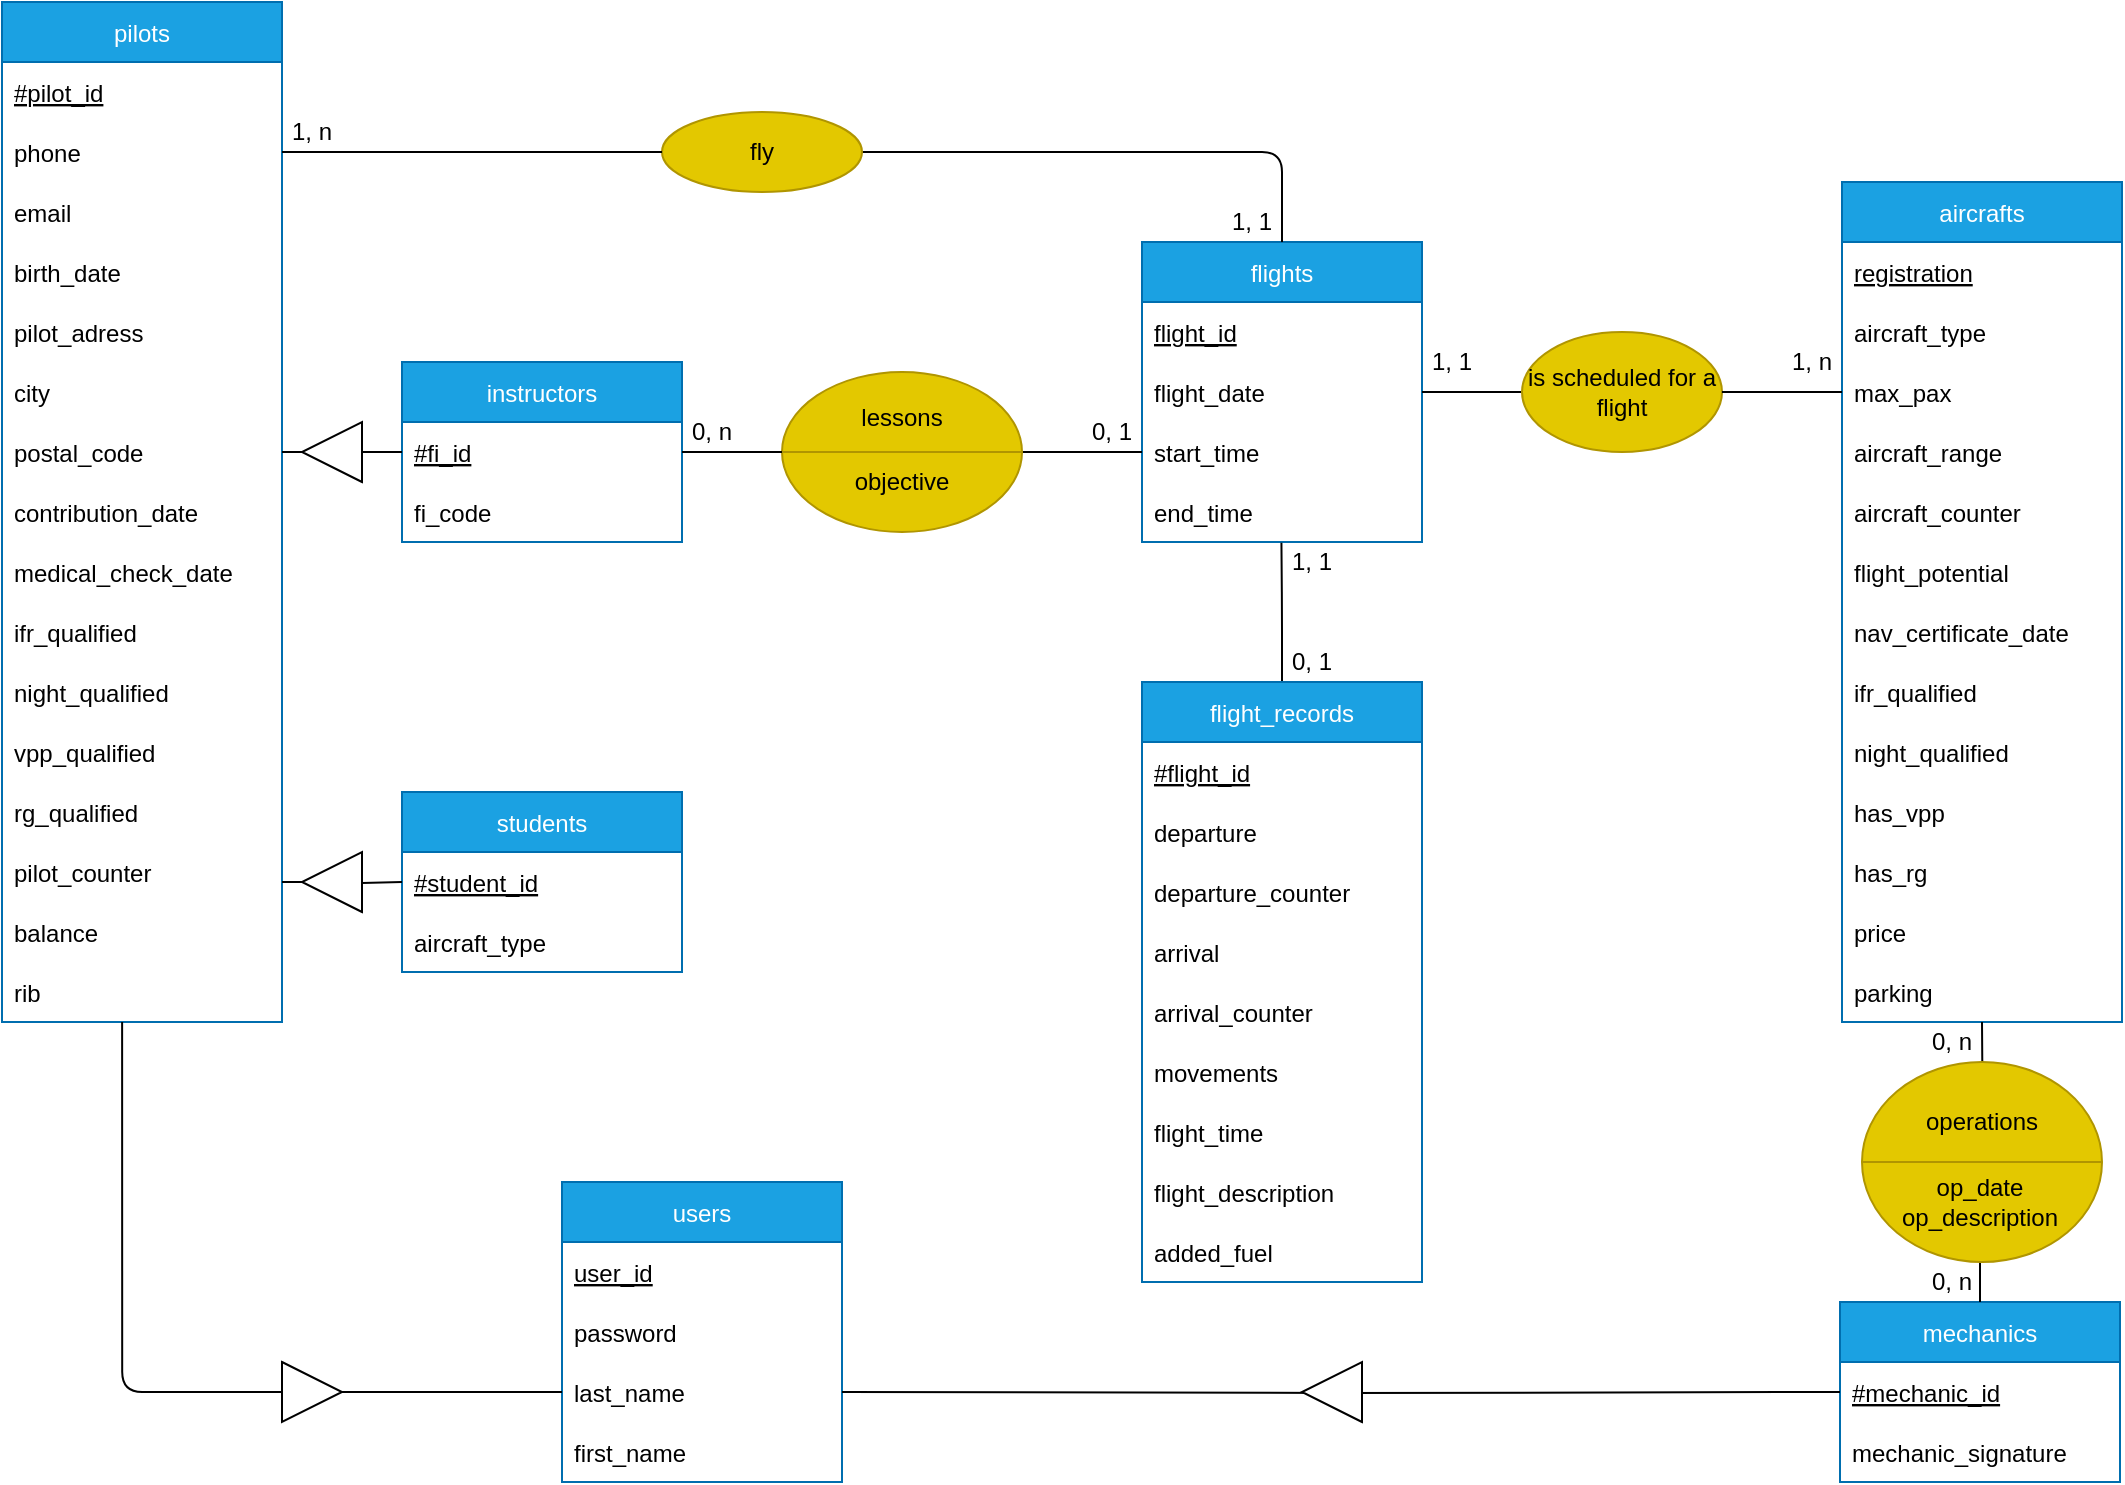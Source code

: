 <mxfile version="20.3.0" type="device"><diagram id="kAW9klxOi-WleZFakdpH" name="Page-1"><mxGraphModel dx="1148" dy="811" grid="1" gridSize="10" guides="1" tooltips="1" connect="1" arrows="1" fold="1" page="1" pageScale="1" pageWidth="1654" pageHeight="1169" math="0" shadow="0"><root><mxCell id="0"/><mxCell id="1" parent="0"/><mxCell id="x0U0oFPfZaiFmtQgRwpw-55" value="pilots" style="swimlane;fontStyle=0;childLayout=stackLayout;horizontal=1;startSize=30;horizontalStack=0;resizeParent=1;resizeParentMax=0;resizeLast=0;collapsible=1;marginBottom=0;fillColor=#1ba1e2;strokeColor=#006EAF;fontColor=#ffffff;" parent="1" vertex="1"><mxGeometry width="140" height="510" as="geometry"/></mxCell><mxCell id="nm3q8u3Qe69YSmtWsKVZ-3" value="#pilot_id" style="text;strokeColor=none;fillColor=none;align=left;verticalAlign=middle;spacingLeft=4;spacingRight=4;overflow=hidden;points=[[0,0.5],[1,0.5]];portConstraint=eastwest;rotatable=0;fontStyle=4" parent="x0U0oFPfZaiFmtQgRwpw-55" vertex="1"><mxGeometry y="30" width="140" height="30" as="geometry"/></mxCell><mxCell id="YoBACH92K0BUrHr2XnvJ-1" value="phone" style="text;strokeColor=none;fillColor=none;align=left;verticalAlign=middle;spacingLeft=4;spacingRight=4;overflow=hidden;points=[[0,0.5],[1,0.5]];portConstraint=eastwest;rotatable=0;" parent="x0U0oFPfZaiFmtQgRwpw-55" vertex="1"><mxGeometry y="60" width="140" height="30" as="geometry"/></mxCell><mxCell id="x0U0oFPfZaiFmtQgRwpw-73" value="email" style="text;strokeColor=none;fillColor=none;align=left;verticalAlign=middle;spacingLeft=4;spacingRight=4;overflow=hidden;points=[[0,0.5],[1,0.5]];portConstraint=eastwest;rotatable=0;" parent="x0U0oFPfZaiFmtQgRwpw-55" vertex="1"><mxGeometry y="90" width="140" height="30" as="geometry"/></mxCell><mxCell id="nm3q8u3Qe69YSmtWsKVZ-4" value="birth_date" style="text;strokeColor=none;fillColor=none;align=left;verticalAlign=middle;spacingLeft=4;spacingRight=4;overflow=hidden;points=[[0,0.5],[1,0.5]];portConstraint=eastwest;rotatable=0;" parent="x0U0oFPfZaiFmtQgRwpw-55" vertex="1"><mxGeometry y="120" width="140" height="30" as="geometry"/></mxCell><mxCell id="x0U0oFPfZaiFmtQgRwpw-61" value="pilot_adress" style="text;strokeColor=none;fillColor=none;align=left;verticalAlign=middle;spacingLeft=4;spacingRight=4;overflow=hidden;points=[[0,0.5],[1,0.5]];portConstraint=eastwest;rotatable=0;" parent="x0U0oFPfZaiFmtQgRwpw-55" vertex="1"><mxGeometry y="150" width="140" height="30" as="geometry"/></mxCell><mxCell id="nm3q8u3Qe69YSmtWsKVZ-5" value="city" style="text;strokeColor=none;fillColor=none;align=left;verticalAlign=middle;spacingLeft=4;spacingRight=4;overflow=hidden;points=[[0,0.5],[1,0.5]];portConstraint=eastwest;rotatable=0;" parent="x0U0oFPfZaiFmtQgRwpw-55" vertex="1"><mxGeometry y="180" width="140" height="30" as="geometry"/></mxCell><mxCell id="x0U0oFPfZaiFmtQgRwpw-72" value="postal_code" style="text;strokeColor=none;fillColor=none;align=left;verticalAlign=middle;spacingLeft=4;spacingRight=4;overflow=hidden;points=[[0,0.5],[1,0.5]];portConstraint=eastwest;rotatable=0;" parent="x0U0oFPfZaiFmtQgRwpw-55" vertex="1"><mxGeometry y="210" width="140" height="30" as="geometry"/></mxCell><mxCell id="x0U0oFPfZaiFmtQgRwpw-62" value="contribution_date" style="text;strokeColor=none;fillColor=none;align=left;verticalAlign=middle;spacingLeft=4;spacingRight=4;overflow=hidden;points=[[0,0.5],[1,0.5]];portConstraint=eastwest;rotatable=0;" parent="x0U0oFPfZaiFmtQgRwpw-55" vertex="1"><mxGeometry y="240" width="140" height="30" as="geometry"/></mxCell><mxCell id="x0U0oFPfZaiFmtQgRwpw-63" value="medical_check_date" style="text;strokeColor=none;fillColor=none;align=left;verticalAlign=middle;spacingLeft=4;spacingRight=4;overflow=hidden;points=[[0,0.5],[1,0.5]];portConstraint=eastwest;rotatable=0;" parent="x0U0oFPfZaiFmtQgRwpw-55" vertex="1"><mxGeometry y="270" width="140" height="30" as="geometry"/></mxCell><mxCell id="x0U0oFPfZaiFmtQgRwpw-64" value="ifr_qualified" style="text;strokeColor=none;fillColor=none;align=left;verticalAlign=middle;spacingLeft=4;spacingRight=4;overflow=hidden;points=[[0,0.5],[1,0.5]];portConstraint=eastwest;rotatable=0;" parent="x0U0oFPfZaiFmtQgRwpw-55" vertex="1"><mxGeometry y="300" width="140" height="30" as="geometry"/></mxCell><mxCell id="x0U0oFPfZaiFmtQgRwpw-65" value="night_qualified" style="text;strokeColor=none;fillColor=none;align=left;verticalAlign=middle;spacingLeft=4;spacingRight=4;overflow=hidden;points=[[0,0.5],[1,0.5]];portConstraint=eastwest;rotatable=0;" parent="x0U0oFPfZaiFmtQgRwpw-55" vertex="1"><mxGeometry y="330" width="140" height="30" as="geometry"/></mxCell><mxCell id="x0U0oFPfZaiFmtQgRwpw-66" value="vpp_qualified" style="text;strokeColor=none;fillColor=none;align=left;verticalAlign=middle;spacingLeft=4;spacingRight=4;overflow=hidden;points=[[0,0.5],[1,0.5]];portConstraint=eastwest;rotatable=0;" parent="x0U0oFPfZaiFmtQgRwpw-55" vertex="1"><mxGeometry y="360" width="140" height="30" as="geometry"/></mxCell><mxCell id="x0U0oFPfZaiFmtQgRwpw-67" value="rg_qualified" style="text;strokeColor=none;fillColor=none;align=left;verticalAlign=middle;spacingLeft=4;spacingRight=4;overflow=hidden;points=[[0,0.5],[1,0.5]];portConstraint=eastwest;rotatable=0;" parent="x0U0oFPfZaiFmtQgRwpw-55" vertex="1"><mxGeometry y="390" width="140" height="30" as="geometry"/></mxCell><mxCell id="x0U0oFPfZaiFmtQgRwpw-68" value="pilot_counter" style="text;strokeColor=none;fillColor=none;align=left;verticalAlign=middle;spacingLeft=4;spacingRight=4;overflow=hidden;points=[[0,0.5],[1,0.5]];portConstraint=eastwest;rotatable=0;" parent="x0U0oFPfZaiFmtQgRwpw-55" vertex="1"><mxGeometry y="420" width="140" height="30" as="geometry"/></mxCell><mxCell id="x0U0oFPfZaiFmtQgRwpw-69" value="balance" style="text;strokeColor=none;fillColor=none;align=left;verticalAlign=middle;spacingLeft=4;spacingRight=4;overflow=hidden;points=[[0,0.5],[1,0.5]];portConstraint=eastwest;rotatable=0;" parent="x0U0oFPfZaiFmtQgRwpw-55" vertex="1"><mxGeometry y="450" width="140" height="30" as="geometry"/></mxCell><mxCell id="x0U0oFPfZaiFmtQgRwpw-70" value="rib" style="text;strokeColor=none;fillColor=none;align=left;verticalAlign=middle;spacingLeft=4;spacingRight=4;overflow=hidden;points=[[0,0.5],[1,0.5]];portConstraint=eastwest;rotatable=0;" parent="x0U0oFPfZaiFmtQgRwpw-55" vertex="1"><mxGeometry y="480" width="140" height="30" as="geometry"/></mxCell><mxCell id="x0U0oFPfZaiFmtQgRwpw-74" value="students" style="swimlane;fontStyle=0;childLayout=stackLayout;horizontal=1;startSize=30;horizontalStack=0;resizeParent=1;resizeParentMax=0;resizeLast=0;collapsible=1;marginBottom=0;fillColor=#1ba1e2;strokeColor=#006EAF;fontColor=#ffffff;" parent="1" vertex="1"><mxGeometry x="200" y="395" width="140" height="90" as="geometry"/></mxCell><mxCell id="YoBACH92K0BUrHr2XnvJ-4" value="#student_id" style="text;strokeColor=none;fillColor=none;align=left;verticalAlign=middle;spacingLeft=4;spacingRight=4;overflow=hidden;points=[[0,0.5],[1,0.5]];portConstraint=eastwest;rotatable=0;fontStyle=4" parent="x0U0oFPfZaiFmtQgRwpw-74" vertex="1"><mxGeometry y="30" width="140" height="30" as="geometry"/></mxCell><mxCell id="x0U0oFPfZaiFmtQgRwpw-91" value="aircraft_type" style="text;strokeColor=none;fillColor=none;align=left;verticalAlign=middle;spacingLeft=4;spacingRight=4;overflow=hidden;points=[[0,0.5],[1,0.5]];portConstraint=eastwest;rotatable=0;" parent="x0U0oFPfZaiFmtQgRwpw-74" vertex="1"><mxGeometry y="60" width="140" height="30" as="geometry"/></mxCell><mxCell id="nm3q8u3Qe69YSmtWsKVZ-9" value="" style="edgeStyle=orthogonalEdgeStyle;rounded=0;orthogonalLoop=1;jettySize=auto;html=1;startArrow=none;endArrow=none;endFill=0;strokeColor=default;entryX=1;entryY=0.5;entryDx=0;entryDy=0;exitX=1;exitY=0.5;exitDx=0;exitDy=0;" parent="1" source="nm3q8u3Qe69YSmtWsKVZ-10" edge="1"><mxGeometry relative="1" as="geometry"><mxPoint x="140" y="225" as="targetPoint"/></mxGeometry></mxCell><mxCell id="x0U0oFPfZaiFmtQgRwpw-89" value="instructors" style="swimlane;fontStyle=0;childLayout=stackLayout;horizontal=1;startSize=30;horizontalStack=0;resizeParent=1;resizeParentMax=0;resizeLast=0;collapsible=1;marginBottom=0;fillColor=#1ba1e2;strokeColor=#006EAF;fontColor=#ffffff;" parent="1" vertex="1"><mxGeometry x="200" y="180" width="140" height="90" as="geometry"/></mxCell><mxCell id="YoBACH92K0BUrHr2XnvJ-3" value="#fi_id" style="text;strokeColor=none;fillColor=none;align=left;verticalAlign=middle;spacingLeft=4;spacingRight=4;overflow=hidden;points=[[0,0.5],[1,0.5]];portConstraint=eastwest;rotatable=0;fontStyle=4" parent="x0U0oFPfZaiFmtQgRwpw-89" vertex="1"><mxGeometry y="30" width="140" height="30" as="geometry"/></mxCell><mxCell id="x0U0oFPfZaiFmtQgRwpw-76" value="fi_code" style="text;strokeColor=none;fillColor=none;align=left;verticalAlign=middle;spacingLeft=4;spacingRight=4;overflow=hidden;points=[[0,0.5],[1,0.5]];portConstraint=eastwest;rotatable=0;" parent="x0U0oFPfZaiFmtQgRwpw-89" vertex="1"><mxGeometry y="60" width="140" height="30" as="geometry"/></mxCell><mxCell id="x0U0oFPfZaiFmtQgRwpw-94" value="mechanics" style="swimlane;fontStyle=0;childLayout=stackLayout;horizontal=1;startSize=30;horizontalStack=0;resizeParent=1;resizeParentMax=0;resizeLast=0;collapsible=1;marginBottom=0;fillColor=#1ba1e2;strokeColor=#006EAF;fontColor=#ffffff;" parent="1" vertex="1"><mxGeometry x="919" y="650" width="140" height="90" as="geometry"/></mxCell><mxCell id="YoBACH92K0BUrHr2XnvJ-2" value="#mechanic_id" style="text;strokeColor=none;fillColor=none;align=left;verticalAlign=middle;spacingLeft=4;spacingRight=4;overflow=hidden;points=[[0,0.5],[1,0.5]];portConstraint=eastwest;rotatable=0;fontStyle=4" parent="x0U0oFPfZaiFmtQgRwpw-94" vertex="1"><mxGeometry y="30" width="140" height="30" as="geometry"/></mxCell><mxCell id="nm3q8u3Qe69YSmtWsKVZ-6" value="mechanic_signature" style="text;strokeColor=none;fillColor=none;align=left;verticalAlign=middle;spacingLeft=4;spacingRight=4;overflow=hidden;points=[[0,0.5],[1,0.5]];portConstraint=eastwest;rotatable=0;" parent="x0U0oFPfZaiFmtQgRwpw-94" vertex="1"><mxGeometry y="60" width="140" height="30" as="geometry"/></mxCell><mxCell id="x0U0oFPfZaiFmtQgRwpw-125" value="aircrafts" style="swimlane;fontStyle=0;childLayout=stackLayout;horizontal=1;startSize=30;horizontalStack=0;resizeParent=1;resizeParentMax=0;resizeLast=0;collapsible=1;marginBottom=0;fillColor=#1ba1e2;strokeColor=#006EAF;fontColor=#ffffff;" parent="1" vertex="1"><mxGeometry x="920" y="90" width="140" height="420" as="geometry"/></mxCell><mxCell id="x0U0oFPfZaiFmtQgRwpw-126" value="registration" style="text;strokeColor=none;fillColor=none;align=left;verticalAlign=middle;spacingLeft=4;spacingRight=4;overflow=hidden;points=[[0,0.5],[1,0.5]];portConstraint=eastwest;rotatable=0;fontStyle=4" parent="x0U0oFPfZaiFmtQgRwpw-125" vertex="1"><mxGeometry y="30" width="140" height="30" as="geometry"/></mxCell><mxCell id="x0U0oFPfZaiFmtQgRwpw-127" value="aircraft_type" style="text;strokeColor=none;fillColor=none;align=left;verticalAlign=middle;spacingLeft=4;spacingRight=4;overflow=hidden;points=[[0,0.5],[1,0.5]];portConstraint=eastwest;rotatable=0;" parent="x0U0oFPfZaiFmtQgRwpw-125" vertex="1"><mxGeometry y="60" width="140" height="30" as="geometry"/></mxCell><mxCell id="x0U0oFPfZaiFmtQgRwpw-128" value="max_pax" style="text;strokeColor=none;fillColor=none;align=left;verticalAlign=middle;spacingLeft=4;spacingRight=4;overflow=hidden;points=[[0,0.5],[1,0.5]];portConstraint=eastwest;rotatable=0;" parent="x0U0oFPfZaiFmtQgRwpw-125" vertex="1"><mxGeometry y="90" width="140" height="30" as="geometry"/></mxCell><mxCell id="x0U0oFPfZaiFmtQgRwpw-129" value="aircraft_range" style="text;strokeColor=none;fillColor=none;align=left;verticalAlign=middle;spacingLeft=4;spacingRight=4;overflow=hidden;points=[[0,0.5],[1,0.5]];portConstraint=eastwest;rotatable=0;" parent="x0U0oFPfZaiFmtQgRwpw-125" vertex="1"><mxGeometry y="120" width="140" height="30" as="geometry"/></mxCell><mxCell id="x0U0oFPfZaiFmtQgRwpw-130" value="aircraft_counter" style="text;strokeColor=none;fillColor=none;align=left;verticalAlign=middle;spacingLeft=4;spacingRight=4;overflow=hidden;points=[[0,0.5],[1,0.5]];portConstraint=eastwest;rotatable=0;" parent="x0U0oFPfZaiFmtQgRwpw-125" vertex="1"><mxGeometry y="150" width="140" height="30" as="geometry"/></mxCell><mxCell id="x0U0oFPfZaiFmtQgRwpw-131" value="flight_potential" style="text;strokeColor=none;fillColor=none;align=left;verticalAlign=middle;spacingLeft=4;spacingRight=4;overflow=hidden;points=[[0,0.5],[1,0.5]];portConstraint=eastwest;rotatable=0;" parent="x0U0oFPfZaiFmtQgRwpw-125" vertex="1"><mxGeometry y="180" width="140" height="30" as="geometry"/></mxCell><mxCell id="x0U0oFPfZaiFmtQgRwpw-132" value="nav_certificate_date" style="text;strokeColor=none;fillColor=none;align=left;verticalAlign=middle;spacingLeft=4;spacingRight=4;overflow=hidden;points=[[0,0.5],[1,0.5]];portConstraint=eastwest;rotatable=0;" parent="x0U0oFPfZaiFmtQgRwpw-125" vertex="1"><mxGeometry y="210" width="140" height="30" as="geometry"/></mxCell><mxCell id="x0U0oFPfZaiFmtQgRwpw-133" value="ifr_qualified" style="text;strokeColor=none;fillColor=none;align=left;verticalAlign=middle;spacingLeft=4;spacingRight=4;overflow=hidden;points=[[0,0.5],[1,0.5]];portConstraint=eastwest;rotatable=0;" parent="x0U0oFPfZaiFmtQgRwpw-125" vertex="1"><mxGeometry y="240" width="140" height="30" as="geometry"/></mxCell><mxCell id="x0U0oFPfZaiFmtQgRwpw-134" value="night_qualified" style="text;strokeColor=none;fillColor=none;align=left;verticalAlign=middle;spacingLeft=4;spacingRight=4;overflow=hidden;points=[[0,0.5],[1,0.5]];portConstraint=eastwest;rotatable=0;" parent="x0U0oFPfZaiFmtQgRwpw-125" vertex="1"><mxGeometry y="270" width="140" height="30" as="geometry"/></mxCell><mxCell id="x0U0oFPfZaiFmtQgRwpw-135" value="has_vpp" style="text;strokeColor=none;fillColor=none;align=left;verticalAlign=middle;spacingLeft=4;spacingRight=4;overflow=hidden;points=[[0,0.5],[1,0.5]];portConstraint=eastwest;rotatable=0;" parent="x0U0oFPfZaiFmtQgRwpw-125" vertex="1"><mxGeometry y="300" width="140" height="30" as="geometry"/></mxCell><mxCell id="x0U0oFPfZaiFmtQgRwpw-136" value="has_rg" style="text;strokeColor=none;fillColor=none;align=left;verticalAlign=middle;spacingLeft=4;spacingRight=4;overflow=hidden;points=[[0,0.5],[1,0.5]];portConstraint=eastwest;rotatable=0;" parent="x0U0oFPfZaiFmtQgRwpw-125" vertex="1"><mxGeometry y="330" width="140" height="30" as="geometry"/></mxCell><mxCell id="65gmRPwhW-qTGJclBpz--22" value="price" style="text;strokeColor=none;fillColor=none;align=left;verticalAlign=middle;spacingLeft=4;spacingRight=4;overflow=hidden;points=[[0,0.5],[1,0.5]];portConstraint=eastwest;rotatable=0;" vertex="1" parent="x0U0oFPfZaiFmtQgRwpw-125"><mxGeometry y="360" width="140" height="30" as="geometry"/></mxCell><mxCell id="x0U0oFPfZaiFmtQgRwpw-138" value="parking" style="text;strokeColor=none;fillColor=none;align=left;verticalAlign=middle;spacingLeft=4;spacingRight=4;overflow=hidden;points=[[0,0.5],[1,0.5]];portConstraint=eastwest;rotatable=0;" parent="x0U0oFPfZaiFmtQgRwpw-125" vertex="1"><mxGeometry y="390" width="140" height="30" as="geometry"/></mxCell><mxCell id="x0U0oFPfZaiFmtQgRwpw-152" value="flights" style="swimlane;fontStyle=0;childLayout=stackLayout;horizontal=1;startSize=30;horizontalStack=0;resizeParent=1;resizeParentMax=0;resizeLast=0;collapsible=1;marginBottom=0;fillColor=#1ba1e2;strokeColor=#006EAF;fontColor=#ffffff;" parent="1" vertex="1"><mxGeometry x="570" y="120" width="140" height="150" as="geometry"><mxRectangle x="570" y="120" width="130" height="30" as="alternateBounds"/></mxGeometry></mxCell><mxCell id="x0U0oFPfZaiFmtQgRwpw-153" value="flight_id" style="text;strokeColor=none;fillColor=none;align=left;verticalAlign=middle;spacingLeft=4;spacingRight=4;overflow=hidden;points=[[0,0.5],[1,0.5]];portConstraint=eastwest;rotatable=0;fontStyle=4" parent="x0U0oFPfZaiFmtQgRwpw-152" vertex="1"><mxGeometry y="30" width="140" height="30" as="geometry"/></mxCell><mxCell id="x0U0oFPfZaiFmtQgRwpw-156" value="flight_date" style="text;strokeColor=none;fillColor=none;align=left;verticalAlign=middle;spacingLeft=4;spacingRight=4;overflow=hidden;points=[[0,0.5],[1,0.5]];portConstraint=eastwest;rotatable=0;" parent="x0U0oFPfZaiFmtQgRwpw-152" vertex="1"><mxGeometry y="60" width="140" height="30" as="geometry"/></mxCell><mxCell id="x0U0oFPfZaiFmtQgRwpw-157" value="start_time" style="text;strokeColor=none;fillColor=none;align=left;verticalAlign=middle;spacingLeft=4;spacingRight=4;overflow=hidden;points=[[0,0.5],[1,0.5]];portConstraint=eastwest;rotatable=0;" parent="x0U0oFPfZaiFmtQgRwpw-152" vertex="1"><mxGeometry y="90" width="140" height="30" as="geometry"/></mxCell><mxCell id="x0U0oFPfZaiFmtQgRwpw-159" value="end_time" style="text;strokeColor=none;fillColor=none;align=left;verticalAlign=middle;spacingLeft=4;spacingRight=4;overflow=hidden;points=[[0,0.5],[1,0.5]];portConstraint=eastwest;rotatable=0;" parent="x0U0oFPfZaiFmtQgRwpw-152" vertex="1"><mxGeometry y="120" width="140" height="30" as="geometry"/></mxCell><mxCell id="65gmRPwhW-qTGJclBpz--10" style="edgeStyle=orthogonalEdgeStyle;rounded=1;orthogonalLoop=1;jettySize=auto;html=1;exitX=0.5;exitY=0;exitDx=0;exitDy=0;entryX=0.498;entryY=1.011;entryDx=0;entryDy=0;entryPerimeter=0;endArrow=none;endFill=0;" edge="1" parent="1" source="x0U0oFPfZaiFmtQgRwpw-185" target="x0U0oFPfZaiFmtQgRwpw-159"><mxGeometry relative="1" as="geometry"/></mxCell><mxCell id="x0U0oFPfZaiFmtQgRwpw-185" value="flight_records" style="swimlane;fontStyle=0;childLayout=stackLayout;horizontal=1;startSize=30;horizontalStack=0;resizeParent=1;resizeParentMax=0;resizeLast=0;collapsible=1;marginBottom=0;fillColor=#1ba1e2;strokeColor=#006EAF;fontColor=#ffffff;" parent="1" vertex="1"><mxGeometry x="570" y="340" width="140" height="300" as="geometry"/></mxCell><mxCell id="x0U0oFPfZaiFmtQgRwpw-186" value="#flight_id" style="text;strokeColor=none;fillColor=none;align=left;verticalAlign=middle;spacingLeft=4;spacingRight=4;overflow=hidden;points=[[0,0.5],[1,0.5]];portConstraint=eastwest;rotatable=0;fontStyle=4" parent="x0U0oFPfZaiFmtQgRwpw-185" vertex="1"><mxGeometry y="30" width="140" height="30" as="geometry"/></mxCell><mxCell id="nm3q8u3Qe69YSmtWsKVZ-31" value="departure" style="text;strokeColor=none;fillColor=none;align=left;verticalAlign=middle;spacingLeft=4;spacingRight=4;overflow=hidden;points=[[0,0.5],[1,0.5]];portConstraint=eastwest;rotatable=0;" parent="x0U0oFPfZaiFmtQgRwpw-185" vertex="1"><mxGeometry y="60" width="140" height="30" as="geometry"/></mxCell><mxCell id="x0U0oFPfZaiFmtQgRwpw-187" value="departure_counter" style="text;strokeColor=none;fillColor=none;align=left;verticalAlign=middle;spacingLeft=4;spacingRight=4;overflow=hidden;points=[[0,0.5],[1,0.5]];portConstraint=eastwest;rotatable=0;" parent="x0U0oFPfZaiFmtQgRwpw-185" vertex="1"><mxGeometry y="90" width="140" height="30" as="geometry"/></mxCell><mxCell id="x0U0oFPfZaiFmtQgRwpw-189" value="arrival" style="text;strokeColor=none;fillColor=none;align=left;verticalAlign=middle;spacingLeft=4;spacingRight=4;overflow=hidden;points=[[0,0.5],[1,0.5]];portConstraint=eastwest;rotatable=0;" parent="x0U0oFPfZaiFmtQgRwpw-185" vertex="1"><mxGeometry y="120" width="140" height="30" as="geometry"/></mxCell><mxCell id="nm3q8u3Qe69YSmtWsKVZ-32" value="arrival_counter" style="text;strokeColor=none;fillColor=none;align=left;verticalAlign=middle;spacingLeft=4;spacingRight=4;overflow=hidden;points=[[0,0.5],[1,0.5]];portConstraint=eastwest;rotatable=0;" parent="x0U0oFPfZaiFmtQgRwpw-185" vertex="1"><mxGeometry y="150" width="140" height="30" as="geometry"/></mxCell><mxCell id="x0U0oFPfZaiFmtQgRwpw-190" value="movements" style="text;strokeColor=none;fillColor=none;align=left;verticalAlign=middle;spacingLeft=4;spacingRight=4;overflow=hidden;points=[[0,0.5],[1,0.5]];portConstraint=eastwest;rotatable=0;" parent="x0U0oFPfZaiFmtQgRwpw-185" vertex="1"><mxGeometry y="180" width="140" height="30" as="geometry"/></mxCell><mxCell id="x0U0oFPfZaiFmtQgRwpw-191" value="flight_time" style="text;strokeColor=none;fillColor=none;align=left;verticalAlign=middle;spacingLeft=4;spacingRight=4;overflow=hidden;points=[[0,0.5],[1,0.5]];portConstraint=eastwest;rotatable=0;" parent="x0U0oFPfZaiFmtQgRwpw-185" vertex="1"><mxGeometry y="210" width="140" height="30" as="geometry"/></mxCell><mxCell id="x0U0oFPfZaiFmtQgRwpw-160" value="flight_description" style="text;strokeColor=none;fillColor=none;align=left;verticalAlign=middle;spacingLeft=4;spacingRight=4;overflow=hidden;points=[[0,0.5],[1,0.5]];portConstraint=eastwest;rotatable=0;" parent="x0U0oFPfZaiFmtQgRwpw-185" vertex="1"><mxGeometry y="240" width="140" height="30" as="geometry"/></mxCell><mxCell id="x0U0oFPfZaiFmtQgRwpw-192" value="added_fuel" style="text;strokeColor=none;fillColor=none;align=left;verticalAlign=middle;spacingLeft=4;spacingRight=4;overflow=hidden;points=[[0,0.5],[1,0.5]];portConstraint=eastwest;rotatable=0;" parent="x0U0oFPfZaiFmtQgRwpw-185" vertex="1"><mxGeometry y="270" width="140" height="30" as="geometry"/></mxCell><mxCell id="nm3q8u3Qe69YSmtWsKVZ-10" value="" style="triangle;whiteSpace=wrap;html=1;rotation=-180;" parent="1" vertex="1"><mxGeometry x="150" y="210" width="30" height="30" as="geometry"/></mxCell><mxCell id="nm3q8u3Qe69YSmtWsKVZ-11" value="" style="edgeStyle=orthogonalEdgeStyle;rounded=0;orthogonalLoop=1;jettySize=auto;html=1;endArrow=none;" parent="1" source="x0U0oFPfZaiFmtQgRwpw-89" target="nm3q8u3Qe69YSmtWsKVZ-10" edge="1"><mxGeometry relative="1" as="geometry"><mxPoint x="230" y="195" as="sourcePoint"/><mxPoint x="140" y="195" as="targetPoint"/></mxGeometry></mxCell><mxCell id="nm3q8u3Qe69YSmtWsKVZ-15" style="edgeStyle=orthogonalEdgeStyle;rounded=1;orthogonalLoop=1;jettySize=auto;html=1;exitX=1;exitY=0.5;exitDx=0;exitDy=0;entryX=0;entryY=0.5;entryDx=0;entryDy=0;strokeColor=default;endArrow=none;endFill=0;startArrow=none;" parent="1" source="nm3q8u3Qe69YSmtWsKVZ-16" target="x0U0oFPfZaiFmtQgRwpw-157" edge="1"><mxGeometry relative="1" as="geometry"/></mxCell><mxCell id="nm3q8u3Qe69YSmtWsKVZ-16" value="" style="ellipse;whiteSpace=wrap;html=1;fillColor=#e3c800;strokeColor=#B09500;fontColor=#000000;" parent="1" vertex="1"><mxGeometry x="390" y="185" width="120" height="80" as="geometry"/></mxCell><mxCell id="nm3q8u3Qe69YSmtWsKVZ-17" value="" style="edgeStyle=orthogonalEdgeStyle;rounded=1;orthogonalLoop=1;jettySize=auto;html=1;exitX=1;exitY=0.5;exitDx=0;exitDy=0;entryX=0;entryY=0.5;entryDx=0;entryDy=0;strokeColor=default;endArrow=none;endFill=0;" parent="1" source="YoBACH92K0BUrHr2XnvJ-3" target="nm3q8u3Qe69YSmtWsKVZ-16" edge="1"><mxGeometry relative="1" as="geometry"><mxPoint x="480" y="370" as="sourcePoint"/><mxPoint x="716.86" y="270.54" as="targetPoint"/></mxGeometry></mxCell><mxCell id="nm3q8u3Qe69YSmtWsKVZ-18" value="" style="endArrow=none;html=1;rounded=1;strokeColor=#B09500;exitX=0;exitY=0.5;exitDx=0;exitDy=0;entryX=1;entryY=0.5;entryDx=0;entryDy=0;fillColor=#e3c800;" parent="1" source="nm3q8u3Qe69YSmtWsKVZ-16" target="nm3q8u3Qe69YSmtWsKVZ-16" edge="1"><mxGeometry width="50" height="50" relative="1" as="geometry"><mxPoint x="450" y="185" as="sourcePoint"/><mxPoint x="500" y="135" as="targetPoint"/></mxGeometry></mxCell><mxCell id="nm3q8u3Qe69YSmtWsKVZ-19" value="lessons" style="text;html=1;strokeColor=none;fillColor=none;align=center;verticalAlign=middle;whiteSpace=wrap;rounded=0;" parent="1" vertex="1"><mxGeometry x="420" y="190" width="60" height="35" as="geometry"/></mxCell><mxCell id="nm3q8u3Qe69YSmtWsKVZ-20" value="objective" style="text;html=1;strokeColor=none;fillColor=none;align=center;verticalAlign=middle;whiteSpace=wrap;rounded=0;" parent="1" vertex="1"><mxGeometry x="420" y="225" width="60" height="30" as="geometry"/></mxCell><mxCell id="nm3q8u3Qe69YSmtWsKVZ-21" style="edgeStyle=orthogonalEdgeStyle;rounded=1;orthogonalLoop=1;jettySize=auto;html=1;exitX=0;exitY=0.5;exitDx=0;exitDy=0;entryX=1;entryY=0.5;entryDx=0;entryDy=0;strokeColor=default;endArrow=none;endFill=0;startArrow=none;" parent="1" source="nm3q8u3Qe69YSmtWsKVZ-35" target="x0U0oFPfZaiFmtQgRwpw-156" edge="1"><mxGeometry relative="1" as="geometry"/></mxCell><mxCell id="nm3q8u3Qe69YSmtWsKVZ-35" value="is scheduled for a flight" style="ellipse;whiteSpace=wrap;html=1;fillColor=#e3c800;strokeColor=#B09500;fontColor=#000000;" parent="1" vertex="1"><mxGeometry x="760" y="165" width="100" height="60" as="geometry"/></mxCell><mxCell id="nm3q8u3Qe69YSmtWsKVZ-36" value="" style="edgeStyle=orthogonalEdgeStyle;rounded=1;orthogonalLoop=1;jettySize=auto;html=1;exitX=0;exitY=0.5;exitDx=0;exitDy=0;entryX=1;entryY=0.5;entryDx=0;entryDy=0;strokeColor=default;endArrow=none;endFill=0;" parent="1" source="x0U0oFPfZaiFmtQgRwpw-128" target="nm3q8u3Qe69YSmtWsKVZ-35" edge="1"><mxGeometry relative="1" as="geometry"><mxPoint x="920" y="195" as="sourcePoint"/><mxPoint x="700" y="195" as="targetPoint"/></mxGeometry></mxCell><mxCell id="nm3q8u3Qe69YSmtWsKVZ-38" value="1, n" style="text;html=1;strokeColor=none;fillColor=none;align=center;verticalAlign=middle;whiteSpace=wrap;rounded=0;" parent="1" vertex="1"><mxGeometry x="890" y="170" width="30" height="20" as="geometry"/></mxCell><mxCell id="nm3q8u3Qe69YSmtWsKVZ-39" value="1, 1" style="text;html=1;strokeColor=none;fillColor=none;align=center;verticalAlign=middle;whiteSpace=wrap;rounded=0;" parent="1" vertex="1"><mxGeometry x="710" y="170" width="30" height="20" as="geometry"/></mxCell><mxCell id="nm3q8u3Qe69YSmtWsKVZ-41" value="0, n" style="text;html=1;strokeColor=none;fillColor=none;align=center;verticalAlign=middle;whiteSpace=wrap;rounded=0;" parent="1" vertex="1"><mxGeometry x="340" y="205" width="30" height="20" as="geometry"/></mxCell><mxCell id="nm3q8u3Qe69YSmtWsKVZ-42" value="0, 1" style="text;html=1;strokeColor=none;fillColor=none;align=center;verticalAlign=middle;whiteSpace=wrap;rounded=0;" parent="1" vertex="1"><mxGeometry x="540" y="205" width="30" height="20" as="geometry"/></mxCell><mxCell id="nm3q8u3Qe69YSmtWsKVZ-43" style="edgeStyle=orthogonalEdgeStyle;rounded=1;orthogonalLoop=1;jettySize=auto;html=1;exitX=0.5;exitY=0;exitDx=0;exitDy=0;strokeColor=default;endArrow=none;endFill=0;" parent="1" source="x0U0oFPfZaiFmtQgRwpw-94" edge="1"><mxGeometry relative="1" as="geometry"><mxPoint x="990" y="510" as="targetPoint"/></mxGeometry></mxCell><mxCell id="nm3q8u3Qe69YSmtWsKVZ-45" value="" style="ellipse;whiteSpace=wrap;html=1;fillColor=#e3c800;strokeColor=#B09500;fontColor=#000000;" parent="1" vertex="1"><mxGeometry x="930" y="530" width="120" height="100" as="geometry"/></mxCell><mxCell id="nm3q8u3Qe69YSmtWsKVZ-46" value="" style="endArrow=none;html=1;rounded=1;strokeColor=#B09500;exitX=0;exitY=0.5;exitDx=0;exitDy=0;entryX=1;entryY=0.5;entryDx=0;entryDy=0;fillColor=#e3c800;" parent="1" source="nm3q8u3Qe69YSmtWsKVZ-45" target="nm3q8u3Qe69YSmtWsKVZ-45" edge="1"><mxGeometry width="50" height="50" relative="1" as="geometry"><mxPoint x="930.0" y="559.7" as="sourcePoint"/><mxPoint x="1050.0" y="559.7" as="targetPoint"/></mxGeometry></mxCell><mxCell id="nm3q8u3Qe69YSmtWsKVZ-47" value="operations" style="text;html=1;strokeColor=none;fillColor=none;align=center;verticalAlign=middle;whiteSpace=wrap;rounded=0;" parent="1" vertex="1"><mxGeometry x="960" y="540" width="60" height="40" as="geometry"/></mxCell><mxCell id="nm3q8u3Qe69YSmtWsKVZ-48" value="op_date&lt;br&gt;op_description" style="text;html=1;strokeColor=none;fillColor=none;align=center;verticalAlign=middle;whiteSpace=wrap;rounded=0;" parent="1" vertex="1"><mxGeometry x="959" y="580" width="60" height="40" as="geometry"/></mxCell><mxCell id="nm3q8u3Qe69YSmtWsKVZ-51" value="0, n" style="text;html=1;strokeColor=none;fillColor=none;align=center;verticalAlign=middle;whiteSpace=wrap;rounded=0;" parent="1" vertex="1"><mxGeometry x="960" y="510" width="30" height="20" as="geometry"/></mxCell><mxCell id="nm3q8u3Qe69YSmtWsKVZ-52" value="0, n" style="text;html=1;strokeColor=none;fillColor=none;align=center;verticalAlign=middle;whiteSpace=wrap;rounded=0;" parent="1" vertex="1"><mxGeometry x="960" y="630" width="30" height="20" as="geometry"/></mxCell><mxCell id="KqA2OF_-hJYLMIufa2RL-1" value="users" style="swimlane;fontStyle=0;childLayout=stackLayout;horizontal=1;startSize=30;horizontalStack=0;resizeParent=1;resizeParentMax=0;resizeLast=0;collapsible=1;marginBottom=0;fillColor=#1ba1e2;strokeColor=#006EAF;fontColor=#ffffff;" parent="1" vertex="1"><mxGeometry x="280" y="590" width="140" height="150" as="geometry"/></mxCell><mxCell id="KqA2OF_-hJYLMIufa2RL-2" value="user_id" style="text;strokeColor=none;fillColor=none;align=left;verticalAlign=middle;spacingLeft=4;spacingRight=4;overflow=hidden;points=[[0,0.5],[1,0.5]];portConstraint=eastwest;rotatable=0;fontStyle=4" parent="KqA2OF_-hJYLMIufa2RL-1" vertex="1"><mxGeometry y="30" width="140" height="30" as="geometry"/></mxCell><mxCell id="KqA2OF_-hJYLMIufa2RL-3" value="password" style="text;strokeColor=none;fillColor=none;align=left;verticalAlign=middle;spacingLeft=4;spacingRight=4;overflow=hidden;points=[[0,0.5],[1,0.5]];portConstraint=eastwest;rotatable=0;" parent="KqA2OF_-hJYLMIufa2RL-1" vertex="1"><mxGeometry y="60" width="140" height="30" as="geometry"/></mxCell><mxCell id="KqA2OF_-hJYLMIufa2RL-4" value="last_name" style="text;strokeColor=none;fillColor=none;align=left;verticalAlign=middle;spacingLeft=4;spacingRight=4;overflow=hidden;points=[[0,0.5],[1,0.5]];portConstraint=eastwest;rotatable=0;" parent="KqA2OF_-hJYLMIufa2RL-1" vertex="1"><mxGeometry y="90" width="140" height="30" as="geometry"/></mxCell><mxCell id="KqA2OF_-hJYLMIufa2RL-5" value="first_name" style="text;strokeColor=none;fillColor=none;align=left;verticalAlign=middle;spacingLeft=4;spacingRight=4;overflow=hidden;points=[[0,0.5],[1,0.5]];portConstraint=eastwest;rotatable=0;" parent="KqA2OF_-hJYLMIufa2RL-1" vertex="1"><mxGeometry y="120" width="140" height="30" as="geometry"/></mxCell><mxCell id="KqA2OF_-hJYLMIufa2RL-6" style="edgeStyle=orthogonalEdgeStyle;rounded=0;orthogonalLoop=1;jettySize=auto;html=1;exitX=0;exitY=0.5;exitDx=0;exitDy=0;entryX=1;entryY=0.5;entryDx=0;entryDy=0;endArrow=none;endFill=0;" parent="1" target="KqA2OF_-hJYLMIufa2RL-4" edge="1"><mxGeometry relative="1" as="geometry"><mxPoint x="919" y="695.0" as="sourcePoint"/></mxGeometry></mxCell><mxCell id="KqA2OF_-hJYLMIufa2RL-8" style="edgeStyle=orthogonalEdgeStyle;rounded=1;orthogonalLoop=1;jettySize=auto;html=1;exitX=0;exitY=0.5;exitDx=0;exitDy=0;entryX=0.429;entryY=1;entryDx=0;entryDy=0;entryPerimeter=0;endArrow=none;endFill=0;startArrow=none;" parent="1" source="HsppEcompL84B1vxJyMU-1" target="x0U0oFPfZaiFmtQgRwpw-70" edge="1"><mxGeometry relative="1" as="geometry"/></mxCell><mxCell id="HsppEcompL84B1vxJyMU-1" value="" style="triangle;whiteSpace=wrap;html=1;rotation=-180;direction=west;" parent="1" vertex="1"><mxGeometry x="140" y="680" width="30" height="30" as="geometry"/></mxCell><mxCell id="HsppEcompL84B1vxJyMU-2" value="" style="edgeStyle=orthogonalEdgeStyle;rounded=1;orthogonalLoop=1;jettySize=auto;html=1;exitX=0;exitY=0.5;exitDx=0;exitDy=0;entryX=1;entryY=0.5;entryDx=0;entryDy=0;endArrow=none;endFill=0;" parent="1" source="KqA2OF_-hJYLMIufa2RL-4" target="HsppEcompL84B1vxJyMU-1" edge="1"><mxGeometry relative="1" as="geometry"><mxPoint x="280" y="695" as="sourcePoint"/><mxPoint x="60.06" y="480" as="targetPoint"/></mxGeometry></mxCell><mxCell id="HsppEcompL84B1vxJyMU-4" value="" style="triangle;whiteSpace=wrap;html=1;rotation=-180;" parent="1" vertex="1"><mxGeometry x="650" y="680" width="30" height="30" as="geometry"/></mxCell><mxCell id="65gmRPwhW-qTGJclBpz--8" style="edgeStyle=orthogonalEdgeStyle;rounded=1;orthogonalLoop=1;jettySize=auto;html=1;entryX=0.5;entryY=0;entryDx=0;entryDy=0;endArrow=none;endFill=0;startArrow=none;" edge="1" parent="1" source="65gmRPwhW-qTGJclBpz--14" target="x0U0oFPfZaiFmtQgRwpw-152"><mxGeometry relative="1" as="geometry"><mxPoint x="140" y="100" as="sourcePoint"/></mxGeometry></mxCell><mxCell id="65gmRPwhW-qTGJclBpz--11" value="1, 1" style="text;html=1;strokeColor=none;fillColor=none;align=center;verticalAlign=middle;whiteSpace=wrap;rounded=0;" vertex="1" parent="1"><mxGeometry x="640" y="270" width="30" height="20" as="geometry"/></mxCell><mxCell id="65gmRPwhW-qTGJclBpz--12" value="0, 1" style="text;html=1;strokeColor=none;fillColor=none;align=center;verticalAlign=middle;whiteSpace=wrap;rounded=0;" vertex="1" parent="1"><mxGeometry x="640" y="320" width="30" height="20" as="geometry"/></mxCell><mxCell id="65gmRPwhW-qTGJclBpz--14" value="fly" style="ellipse;whiteSpace=wrap;html=1;fillColor=#e3c800;strokeColor=#B09500;fontColor=#000000;" vertex="1" parent="1"><mxGeometry x="330" y="55" width="100" height="40" as="geometry"/></mxCell><mxCell id="65gmRPwhW-qTGJclBpz--15" value="" style="edgeStyle=orthogonalEdgeStyle;rounded=1;orthogonalLoop=1;jettySize=auto;html=1;entryX=0;entryY=0.5;entryDx=0;entryDy=0;endArrow=none;endFill=0;exitX=1;exitY=0.5;exitDx=0;exitDy=0;" edge="1" parent="1" source="YoBACH92K0BUrHr2XnvJ-1" target="65gmRPwhW-qTGJclBpz--14"><mxGeometry relative="1" as="geometry"><mxPoint x="160" y="80" as="sourcePoint"/><mxPoint x="640" y="120" as="targetPoint"/></mxGeometry></mxCell><mxCell id="65gmRPwhW-qTGJclBpz--16" value="1, 1" style="text;html=1;strokeColor=none;fillColor=none;align=center;verticalAlign=middle;whiteSpace=wrap;rounded=0;" vertex="1" parent="1"><mxGeometry x="610" y="100" width="30" height="20" as="geometry"/></mxCell><mxCell id="65gmRPwhW-qTGJclBpz--17" value="1, n" style="text;html=1;strokeColor=none;fillColor=none;align=center;verticalAlign=middle;whiteSpace=wrap;rounded=0;" vertex="1" parent="1"><mxGeometry x="140" y="55" width="30" height="20" as="geometry"/></mxCell><mxCell id="65gmRPwhW-qTGJclBpz--18" value="" style="edgeStyle=orthogonalEdgeStyle;rounded=0;orthogonalLoop=1;jettySize=auto;html=1;startArrow=none;endArrow=none;endFill=0;strokeColor=default;entryX=1;entryY=0.5;entryDx=0;entryDy=0;exitX=1;exitY=0.5;exitDx=0;exitDy=0;" edge="1" parent="1" source="65gmRPwhW-qTGJclBpz--19"><mxGeometry relative="1" as="geometry"><mxPoint x="140" y="440" as="targetPoint"/></mxGeometry></mxCell><mxCell id="65gmRPwhW-qTGJclBpz--19" value="" style="triangle;whiteSpace=wrap;html=1;rotation=-180;" vertex="1" parent="1"><mxGeometry x="150" y="425" width="30" height="30" as="geometry"/></mxCell><mxCell id="65gmRPwhW-qTGJclBpz--20" value="" style="edgeStyle=orthogonalEdgeStyle;rounded=0;orthogonalLoop=1;jettySize=auto;html=1;endArrow=none;" edge="1" parent="1" target="65gmRPwhW-qTGJclBpz--19"><mxGeometry relative="1" as="geometry"><mxPoint x="200" y="440.0" as="sourcePoint"/><mxPoint x="140" y="410" as="targetPoint"/></mxGeometry></mxCell></root></mxGraphModel></diagram></mxfile>